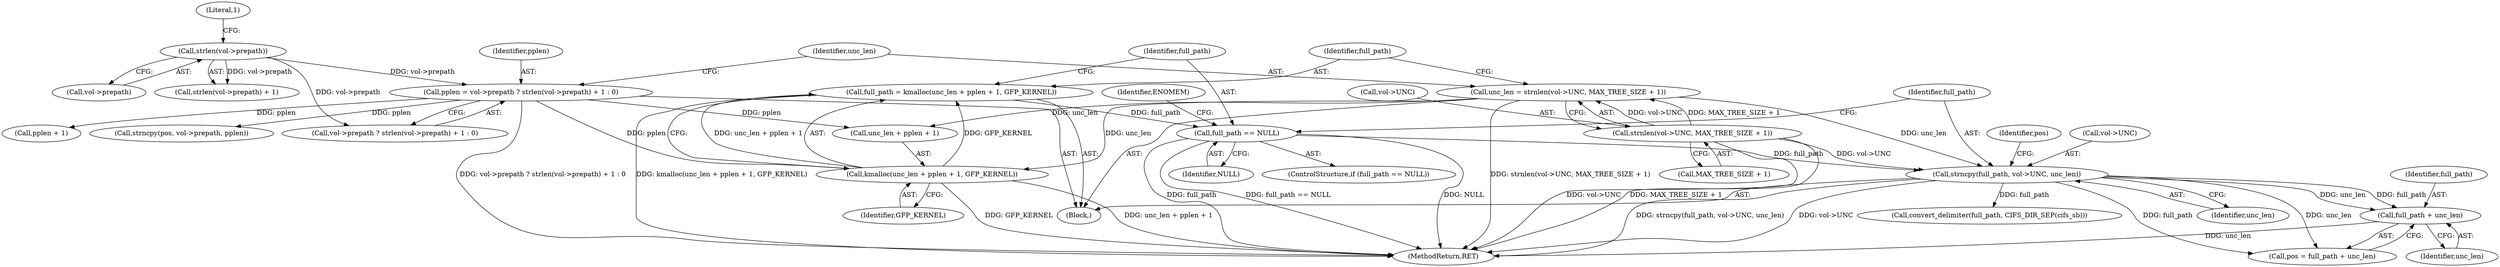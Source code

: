digraph "0_linux_1fc29bacedeabb278080e31bb9c1ecb49f143c3b@pointer" {
"1000156" [label="(Call,full_path + unc_len)"];
"1000148" [label="(Call,strncpy(full_path, vol->UNC, unc_len))"];
"1000141" [label="(Call,full_path == NULL)"];
"1000131" [label="(Call,full_path = kmalloc(unc_len + pplen + 1, GFP_KERNEL))"];
"1000133" [label="(Call,kmalloc(unc_len + pplen + 1, GFP_KERNEL))"];
"1000122" [label="(Call,unc_len = strnlen(vol->UNC, MAX_TREE_SIZE + 1))"];
"1000124" [label="(Call,strnlen(vol->UNC, MAX_TREE_SIZE + 1))"];
"1000108" [label="(Call,pplen = vol->prepath ? strlen(vol->prepath) + 1 : 0)"];
"1000115" [label="(Call,strlen(vol->prepath))"];
"1000139" [label="(Identifier,GFP_KERNEL)"];
"1000128" [label="(Call,MAX_TREE_SIZE + 1)"];
"1000122" [label="(Call,unc_len = strnlen(vol->UNC, MAX_TREE_SIZE + 1))"];
"1000143" [label="(Identifier,NULL)"];
"1000157" [label="(Identifier,full_path)"];
"1000155" [label="(Identifier,pos)"];
"1000104" [label="(Block,)"];
"1000141" [label="(Call,full_path == NULL)"];
"1000109" [label="(Identifier,pplen)"];
"1000140" [label="(ControlStructure,if (full_path == NULL))"];
"1000110" [label="(Call,vol->prepath ? strlen(vol->prepath) + 1 : 0)"];
"1000156" [label="(Call,full_path + unc_len)"];
"1000142" [label="(Identifier,full_path)"];
"1000119" [label="(Literal,1)"];
"1000136" [label="(Call,pplen + 1)"];
"1000148" [label="(Call,strncpy(full_path, vol->UNC, unc_len))"];
"1000147" [label="(Identifier,ENOMEM)"];
"1000108" [label="(Call,pplen = vol->prepath ? strlen(vol->prepath) + 1 : 0)"];
"1000124" [label="(Call,strnlen(vol->UNC, MAX_TREE_SIZE + 1))"];
"1000153" [label="(Identifier,unc_len)"];
"1000133" [label="(Call,kmalloc(unc_len + pplen + 1, GFP_KERNEL))"];
"1000131" [label="(Call,full_path = kmalloc(unc_len + pplen + 1, GFP_KERNEL))"];
"1000125" [label="(Call,vol->UNC)"];
"1000168" [label="(Call,strncpy(pos, vol->prepath, pplen))"];
"1000149" [label="(Identifier,full_path)"];
"1000116" [label="(Call,vol->prepath)"];
"1000154" [label="(Call,pos = full_path + unc_len)"];
"1000115" [label="(Call,strlen(vol->prepath))"];
"1000134" [label="(Call,unc_len + pplen + 1)"];
"1000192" [label="(MethodReturn,RET)"];
"1000132" [label="(Identifier,full_path)"];
"1000114" [label="(Call,strlen(vol->prepath) + 1)"];
"1000150" [label="(Call,vol->UNC)"];
"1000158" [label="(Identifier,unc_len)"];
"1000123" [label="(Identifier,unc_len)"];
"1000181" [label="(Call,convert_delimiter(full_path, CIFS_DIR_SEP(cifs_sb)))"];
"1000156" -> "1000154"  [label="AST: "];
"1000156" -> "1000158"  [label="CFG: "];
"1000157" -> "1000156"  [label="AST: "];
"1000158" -> "1000156"  [label="AST: "];
"1000154" -> "1000156"  [label="CFG: "];
"1000156" -> "1000192"  [label="DDG: unc_len"];
"1000148" -> "1000156"  [label="DDG: full_path"];
"1000148" -> "1000156"  [label="DDG: unc_len"];
"1000148" -> "1000104"  [label="AST: "];
"1000148" -> "1000153"  [label="CFG: "];
"1000149" -> "1000148"  [label="AST: "];
"1000150" -> "1000148"  [label="AST: "];
"1000153" -> "1000148"  [label="AST: "];
"1000155" -> "1000148"  [label="CFG: "];
"1000148" -> "1000192"  [label="DDG: strncpy(full_path, vol->UNC, unc_len)"];
"1000148" -> "1000192"  [label="DDG: vol->UNC"];
"1000141" -> "1000148"  [label="DDG: full_path"];
"1000124" -> "1000148"  [label="DDG: vol->UNC"];
"1000122" -> "1000148"  [label="DDG: unc_len"];
"1000148" -> "1000154"  [label="DDG: full_path"];
"1000148" -> "1000154"  [label="DDG: unc_len"];
"1000148" -> "1000181"  [label="DDG: full_path"];
"1000141" -> "1000140"  [label="AST: "];
"1000141" -> "1000143"  [label="CFG: "];
"1000142" -> "1000141"  [label="AST: "];
"1000143" -> "1000141"  [label="AST: "];
"1000147" -> "1000141"  [label="CFG: "];
"1000149" -> "1000141"  [label="CFG: "];
"1000141" -> "1000192"  [label="DDG: full_path"];
"1000141" -> "1000192"  [label="DDG: full_path == NULL"];
"1000141" -> "1000192"  [label="DDG: NULL"];
"1000131" -> "1000141"  [label="DDG: full_path"];
"1000131" -> "1000104"  [label="AST: "];
"1000131" -> "1000133"  [label="CFG: "];
"1000132" -> "1000131"  [label="AST: "];
"1000133" -> "1000131"  [label="AST: "];
"1000142" -> "1000131"  [label="CFG: "];
"1000131" -> "1000192"  [label="DDG: kmalloc(unc_len + pplen + 1, GFP_KERNEL)"];
"1000133" -> "1000131"  [label="DDG: unc_len + pplen + 1"];
"1000133" -> "1000131"  [label="DDG: GFP_KERNEL"];
"1000133" -> "1000139"  [label="CFG: "];
"1000134" -> "1000133"  [label="AST: "];
"1000139" -> "1000133"  [label="AST: "];
"1000133" -> "1000192"  [label="DDG: GFP_KERNEL"];
"1000133" -> "1000192"  [label="DDG: unc_len + pplen + 1"];
"1000122" -> "1000133"  [label="DDG: unc_len"];
"1000108" -> "1000133"  [label="DDG: pplen"];
"1000122" -> "1000104"  [label="AST: "];
"1000122" -> "1000124"  [label="CFG: "];
"1000123" -> "1000122"  [label="AST: "];
"1000124" -> "1000122"  [label="AST: "];
"1000132" -> "1000122"  [label="CFG: "];
"1000122" -> "1000192"  [label="DDG: strnlen(vol->UNC, MAX_TREE_SIZE + 1)"];
"1000124" -> "1000122"  [label="DDG: vol->UNC"];
"1000124" -> "1000122"  [label="DDG: MAX_TREE_SIZE + 1"];
"1000122" -> "1000134"  [label="DDG: unc_len"];
"1000124" -> "1000128"  [label="CFG: "];
"1000125" -> "1000124"  [label="AST: "];
"1000128" -> "1000124"  [label="AST: "];
"1000124" -> "1000192"  [label="DDG: vol->UNC"];
"1000124" -> "1000192"  [label="DDG: MAX_TREE_SIZE + 1"];
"1000108" -> "1000104"  [label="AST: "];
"1000108" -> "1000110"  [label="CFG: "];
"1000109" -> "1000108"  [label="AST: "];
"1000110" -> "1000108"  [label="AST: "];
"1000123" -> "1000108"  [label="CFG: "];
"1000108" -> "1000192"  [label="DDG: vol->prepath ? strlen(vol->prepath) + 1 : 0"];
"1000115" -> "1000108"  [label="DDG: vol->prepath"];
"1000108" -> "1000134"  [label="DDG: pplen"];
"1000108" -> "1000136"  [label="DDG: pplen"];
"1000108" -> "1000168"  [label="DDG: pplen"];
"1000115" -> "1000114"  [label="AST: "];
"1000115" -> "1000116"  [label="CFG: "];
"1000116" -> "1000115"  [label="AST: "];
"1000119" -> "1000115"  [label="CFG: "];
"1000115" -> "1000110"  [label="DDG: vol->prepath"];
"1000115" -> "1000114"  [label="DDG: vol->prepath"];
}

